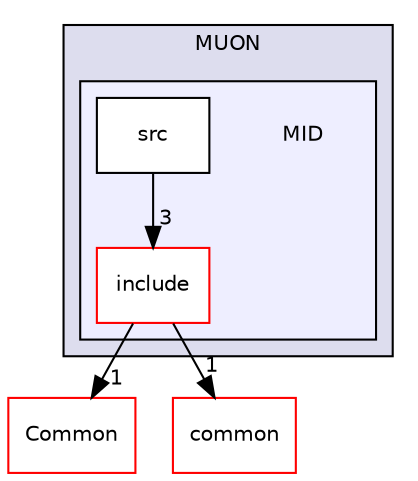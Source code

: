 digraph "/home/travis/build/AliceO2Group/AliceO2/DataFormats/Detectors/MUON/MID" {
  bgcolor=transparent;
  compound=true
  node [ fontsize="10", fontname="Helvetica"];
  edge [ labelfontsize="10", labelfontname="Helvetica"];
  subgraph clusterdir_39a68910f3cfdc380c901647ab1550b8 {
    graph [ bgcolor="#ddddee", pencolor="black", label="MUON" fontname="Helvetica", fontsize="10", URL="dir_39a68910f3cfdc380c901647ab1550b8.html"]
  subgraph clusterdir_f1c8e1699fc4a5536cc82d7d165bc0fd {
    graph [ bgcolor="#eeeeff", pencolor="black", label="" URL="dir_f1c8e1699fc4a5536cc82d7d165bc0fd.html"];
    dir_f1c8e1699fc4a5536cc82d7d165bc0fd [shape=plaintext label="MID"];
    dir_96aabaa43176ba6e3c12efb65181d828 [shape=box label="include" color="red" fillcolor="white" style="filled" URL="dir_96aabaa43176ba6e3c12efb65181d828.html"];
    dir_1e3e96c740890a6c16d80fa4bf194bf5 [shape=box label="src" color="black" fillcolor="white" style="filled" URL="dir_1e3e96c740890a6c16d80fa4bf194bf5.html"];
  }
  }
  dir_74593c7a91e03746ae2a516888bf9494 [shape=box label="Common" color="red" URL="dir_74593c7a91e03746ae2a516888bf9494.html"];
  dir_7924ba4398ae4560cd37376e44666c6d [shape=box label="common" color="red" URL="dir_7924ba4398ae4560cd37376e44666c6d.html"];
  dir_1e3e96c740890a6c16d80fa4bf194bf5->dir_96aabaa43176ba6e3c12efb65181d828 [headlabel="3", labeldistance=1.5 headhref="dir_000215_000201.html"];
  dir_96aabaa43176ba6e3c12efb65181d828->dir_74593c7a91e03746ae2a516888bf9494 [headlabel="1", labeldistance=1.5 headhref="dir_000201_000105.html"];
  dir_96aabaa43176ba6e3c12efb65181d828->dir_7924ba4398ae4560cd37376e44666c6d [headlabel="1", labeldistance=1.5 headhref="dir_000201_000095.html"];
}
